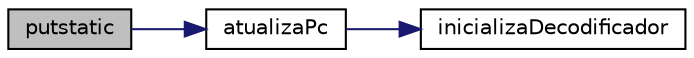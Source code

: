 digraph "putstatic"
{
 // INTERACTIVE_SVG=YES
  edge [fontname="Helvetica",fontsize="10",labelfontname="Helvetica",labelfontsize="10"];
  node [fontname="Helvetica",fontsize="10",shape=record];
  rankdir="LR";
  Node3576 [label="putstatic",height=0.2,width=0.4,color="black", fillcolor="grey75", style="filled", fontcolor="black"];
  Node3576 -> Node3577 [color="midnightblue",fontsize="10",style="solid",fontname="Helvetica"];
  Node3577 [label="atualizaPc",height=0.2,width=0.4,color="black", fillcolor="white", style="filled",URL="$instrucao_8c.html#abcf4bbde1212f9bb0f2ee7a6ba5aec08"];
  Node3577 -> Node3578 [color="midnightblue",fontsize="10",style="solid",fontname="Helvetica"];
  Node3578 [label="inicializaDecodificador",height=0.2,width=0.4,color="black", fillcolor="white", style="filled",URL="$decodificador_8c.html#ac4ac4bcce3fed96b1a2657ceafda40bc"];
}
